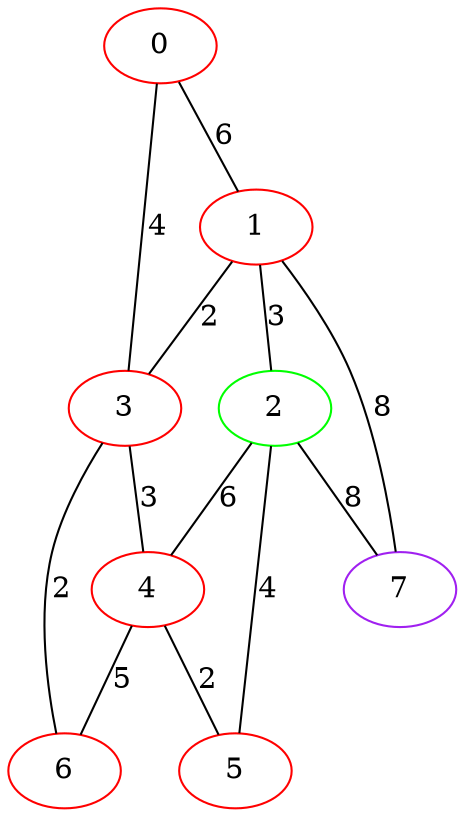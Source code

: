 graph "" {
0 [color=red, weight=1];
1 [color=red, weight=1];
2 [color=green, weight=2];
3 [color=red, weight=1];
4 [color=red, weight=1];
5 [color=red, weight=1];
6 [color=red, weight=1];
7 [color=purple, weight=4];
0 -- 1  [key=0, label=6];
0 -- 3  [key=0, label=4];
1 -- 2  [key=0, label=3];
1 -- 3  [key=0, label=2];
1 -- 7  [key=0, label=8];
2 -- 4  [key=0, label=6];
2 -- 5  [key=0, label=4];
2 -- 7  [key=0, label=8];
3 -- 4  [key=0, label=3];
3 -- 6  [key=0, label=2];
4 -- 5  [key=0, label=2];
4 -- 6  [key=0, label=5];
}
